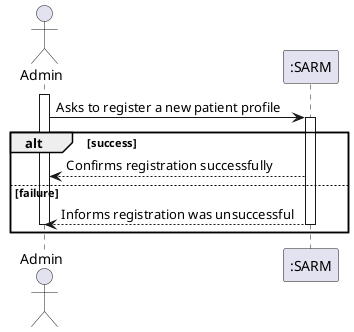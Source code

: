 @startuml

actor "Admin" as admin

participant ":SARM" as sys 

activate admin

admin -> sys : Asks to register a new patient profile

activate sys

alt success

    sys --> admin : Confirms registration successfully

else failure

    sys --> admin : Informs registration was unsuccessful

deactivate admin
deactivate sys

end





@enduml
